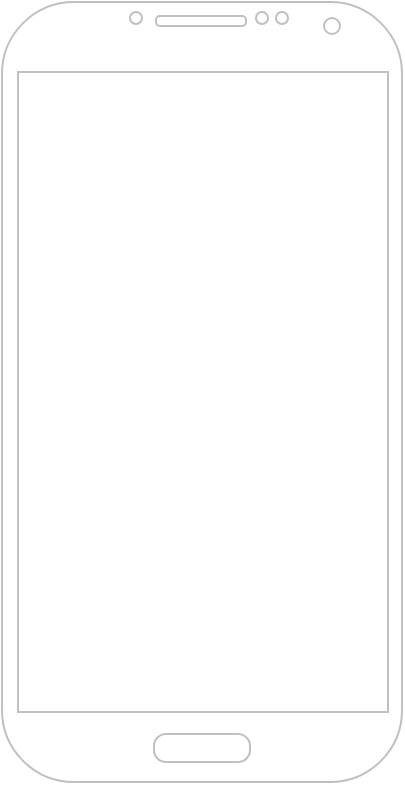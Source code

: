 <mxfile version="22.0.8" type="github">
  <diagram name="Page-1" id="m7MwxCSqvZ7dHv7TJQ93">
    <mxGraphModel dx="1434" dy="782" grid="1" gridSize="10" guides="1" tooltips="1" connect="1" arrows="1" fold="1" page="1" pageScale="1" pageWidth="827" pageHeight="1169" math="0" shadow="0">
      <root>
        <mxCell id="0" />
        <mxCell id="1" parent="0" />
        <mxCell id="74x4yeRU4BjxGWpXoHVY-1" value="" style="verticalLabelPosition=bottom;verticalAlign=top;html=1;shadow=0;dashed=0;strokeWidth=1;shape=mxgraph.android.phone2;strokeColor=#c0c0c0;" vertex="1" parent="1">
          <mxGeometry x="10" y="10" width="200" height="390" as="geometry" />
        </mxCell>
      </root>
    </mxGraphModel>
  </diagram>
</mxfile>
